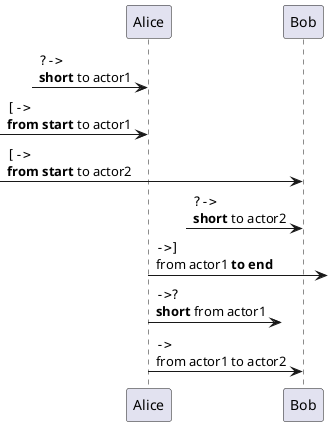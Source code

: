 @startuml
	?-> Alice : ""?->""\n**short** to actor1
	[-> Alice : ""[->""\n**from start** to actor1
	[-> Bob : ""[->""\n**from start** to actor2
	?-> Bob : ""?->""\n**short** to actor2
	Alice ->] : ""->]""\nfrom actor1 **to end**
	Alice ->? : ""->?""\n**short** from actor1
	Alice -> Bob : ""->"" \nfrom actor1 to actor2
@enduml